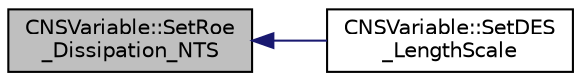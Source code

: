 digraph "CNSVariable::SetRoe_Dissipation_NTS"
{
  edge [fontname="Helvetica",fontsize="10",labelfontname="Helvetica",labelfontsize="10"];
  node [fontname="Helvetica",fontsize="10",shape=record];
  rankdir="LR";
  Node193 [label="CNSVariable::SetRoe\l_Dissipation_NTS",height=0.2,width=0.4,color="black", fillcolor="grey75", style="filled", fontcolor="black"];
  Node193 -> Node194 [dir="back",color="midnightblue",fontsize="10",style="solid",fontname="Helvetica"];
  Node194 [label="CNSVariable::SetDES\l_LengthScale",height=0.2,width=0.4,color="black", fillcolor="white", style="filled",URL="$class_c_n_s_variable.html#aca7fe9700e82ef10f56502f373c397e5",tooltip="Set the DES Length Scale. "];
}
